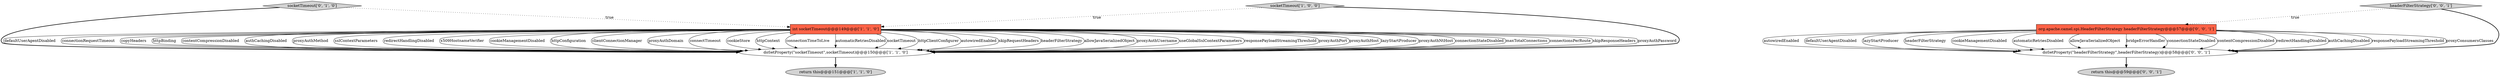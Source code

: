 digraph {
0 [style = filled, label = "doSetProperty(\"socketTimeout\",socketTimeout)@@@150@@@['1', '1', '0']", fillcolor = white, shape = ellipse image = "AAA0AAABBB1BBB"];
3 [style = filled, label = "int socketTimeout@@@149@@@['1', '1', '0']", fillcolor = tomato, shape = box image = "AAA0AAABBB1BBB"];
2 [style = filled, label = "return this@@@151@@@['1', '1', '0']", fillcolor = lightgray, shape = ellipse image = "AAA0AAABBB1BBB"];
4 [style = filled, label = "socketTimeout['0', '1', '0']", fillcolor = lightgray, shape = diamond image = "AAA0AAABBB2BBB"];
7 [style = filled, label = "org.apache.camel.spi.HeaderFilterStrategy headerFilterStrategy@@@57@@@['0', '0', '1']", fillcolor = tomato, shape = box image = "AAA0AAABBB3BBB"];
1 [style = filled, label = "socketTimeout['1', '0', '0']", fillcolor = lightgray, shape = diamond image = "AAA0AAABBB1BBB"];
6 [style = filled, label = "doSetProperty(\"headerFilterStrategy\",headerFilterStrategy)@@@58@@@['0', '0', '1']", fillcolor = white, shape = ellipse image = "AAA0AAABBB3BBB"];
8 [style = filled, label = "headerFilterStrategy['0', '0', '1']", fillcolor = lightgray, shape = diamond image = "AAA0AAABBB3BBB"];
5 [style = filled, label = "return this@@@59@@@['0', '0', '1']", fillcolor = lightgray, shape = ellipse image = "AAA0AAABBB3BBB"];
7->6 [style = solid, label="autowiredEnabled"];
3->0 [style = solid, label="defaultUserAgentDisabled"];
3->0 [style = solid, label="connectionRequestTimeout"];
3->0 [style = solid, label="copyHeaders"];
7->6 [style = solid, label="defaultUserAgentDisabled"];
3->0 [style = solid, label="httpBinding"];
3->0 [style = solid, label="contentCompressionDisabled"];
7->6 [style = solid, label="lazyStartProducer"];
7->6 [style = solid, label="headerFilterStrategy"];
0->2 [style = bold, label=""];
3->0 [style = solid, label="authCachingDisabled"];
3->0 [style = solid, label="proxyAuthMethod"];
3->0 [style = solid, label="sslContextParameters"];
3->0 [style = solid, label="redirectHandlingDisabled"];
3->0 [style = solid, label="x509HostnameVerifier"];
7->6 [style = solid, label="cookieManagementDisabled"];
8->7 [style = dotted, label="true"];
7->6 [style = solid, label="automaticRetriesDisabled"];
8->6 [style = bold, label=""];
1->0 [style = bold, label=""];
3->0 [style = solid, label="cookieManagementDisabled"];
3->0 [style = solid, label="httpConfiguration"];
3->0 [style = solid, label="clientConnectionManager"];
4->0 [style = bold, label=""];
3->0 [style = solid, label="proxyAuthDomain"];
7->6 [style = solid, label="allowJavaSerializedObject"];
1->3 [style = dotted, label="true"];
3->0 [style = solid, label="connectTimeout"];
3->0 [style = solid, label="cookieStore"];
3->0 [style = solid, label="httpContext"];
6->5 [style = bold, label=""];
3->0 [style = solid, label="connectionTimeToLive"];
3->0 [style = solid, label="automaticRetriesDisabled"];
3->0 [style = solid, label="socketTimeout"];
3->0 [style = solid, label="httpClientConfigurer"];
7->6 [style = solid, label="bridgeErrorHandler"];
3->0 [style = solid, label="autowiredEnabled"];
3->0 [style = solid, label="skipRequestHeaders"];
7->6 [style = solid, label="connectionStateDisabled"];
3->0 [style = solid, label="headerFilterStrategy"];
4->3 [style = dotted, label="true"];
3->0 [style = solid, label="allowJavaSerializedObject"];
7->6 [style = solid, label="contentCompressionDisabled"];
3->0 [style = solid, label="proxyAuthUsername"];
3->0 [style = solid, label="useGlobalSslContextParameters"];
7->6 [style = solid, label="redirectHandlingDisabled"];
3->0 [style = solid, label="responsePayloadStreamingThreshold"];
3->0 [style = solid, label="proxyAuthPort"];
7->6 [style = solid, label="authCachingDisabled"];
3->0 [style = solid, label="proxyAuthHost"];
3->0 [style = solid, label="lazyStartProducer"];
3->0 [style = solid, label="proxyAuthNtHost"];
7->6 [style = solid, label="responsePayloadStreamingThreshold"];
3->0 [style = solid, label="connectionStateDisabled"];
3->0 [style = solid, label="maxTotalConnections"];
3->0 [style = solid, label="connectionsPerRoute"];
7->6 [style = solid, label="proxyConsumersClasses"];
3->0 [style = solid, label="skipResponseHeaders"];
3->0 [style = solid, label="proxyAuthPassword"];
}
